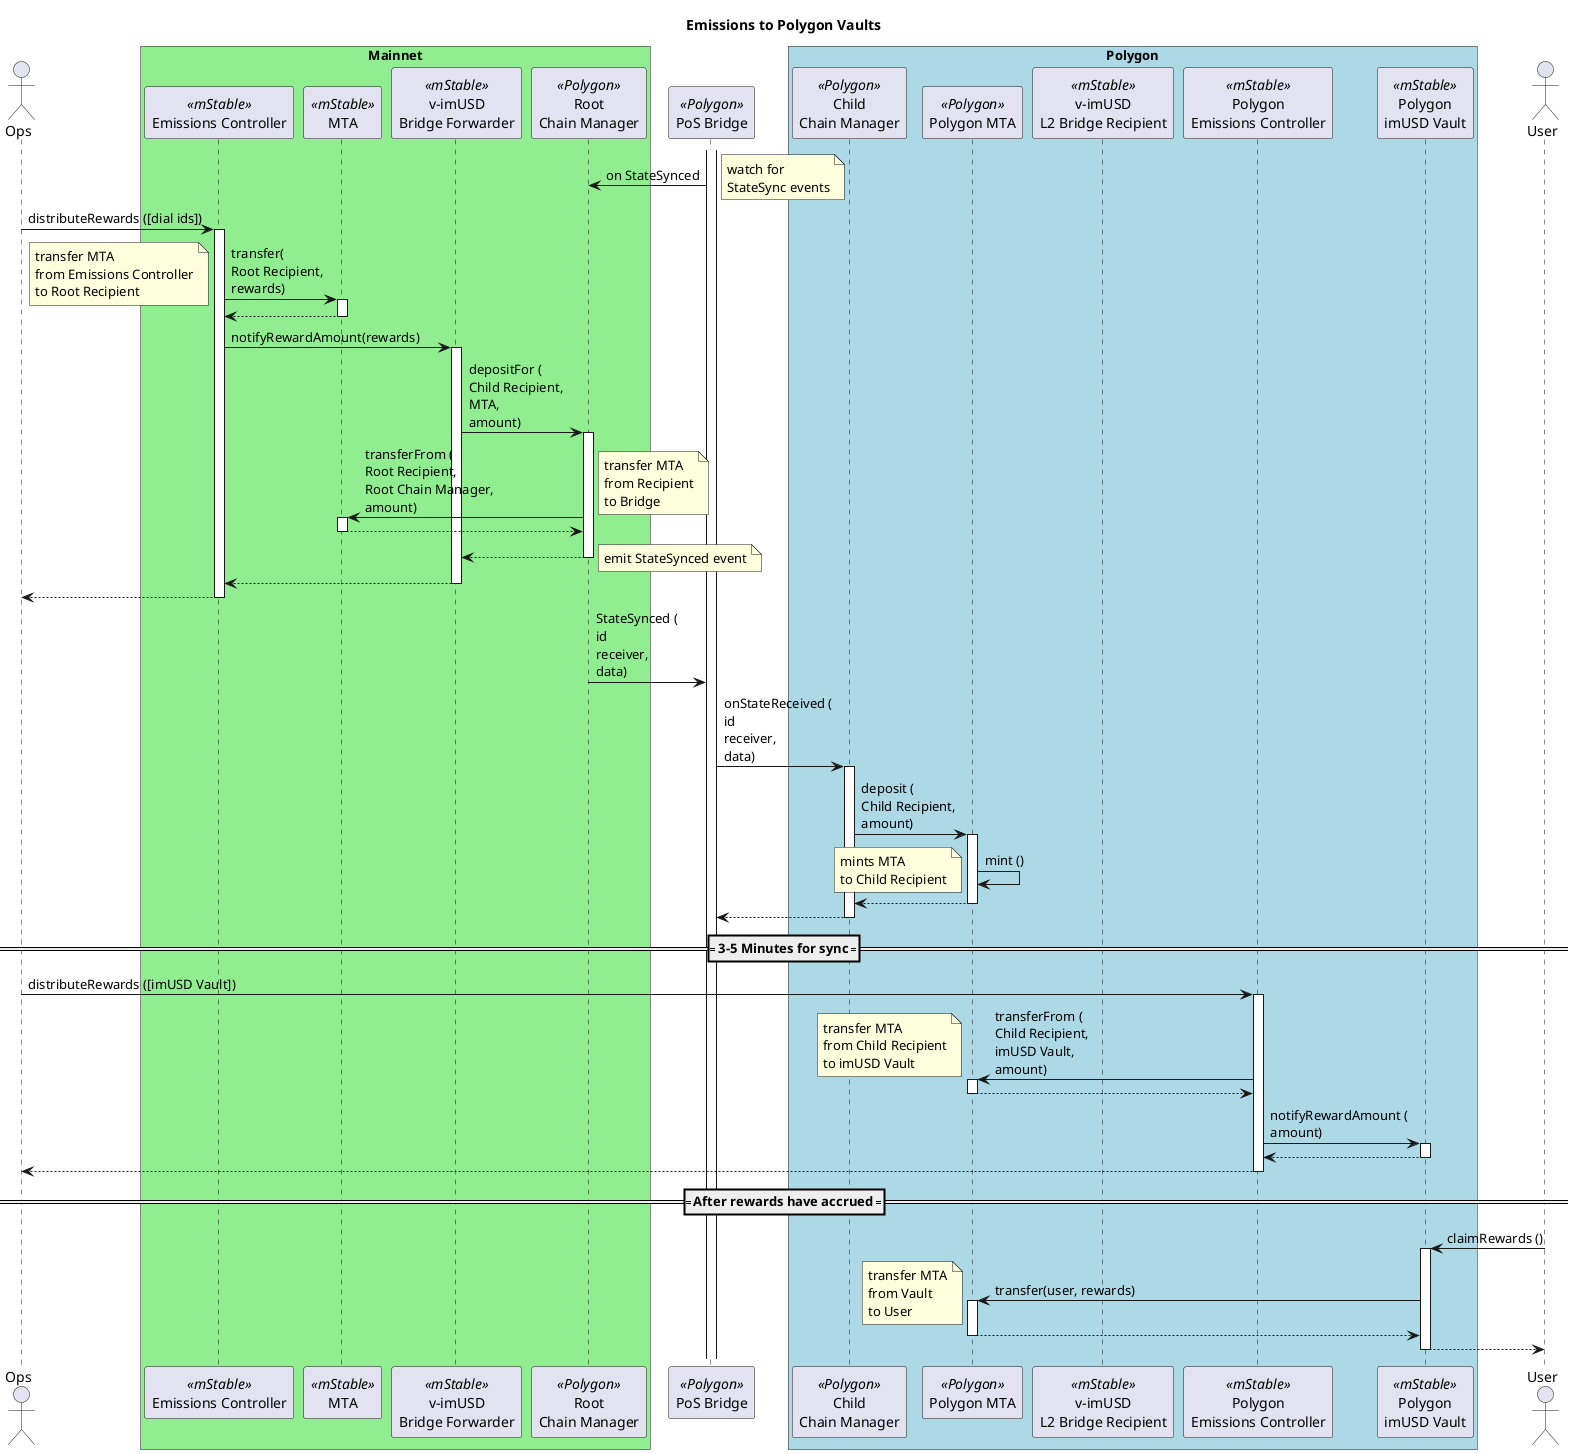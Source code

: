 @startuml

title "Emissions to Polygon Vaults"

actor Ops as ops

box "Mainnet" #LightGreen
participant "Emissions Controller" as ec <<mStable>>
participant "MTA" as mta <<mStable>>
participant "v-imUSD\nBridge Forwarder" as rr <<mStable>>
participant "Root\nChain Manager" as rcm <<Polygon>>
end box

participant "PoS Bridge" as b <<Polygon>>

box "Polygon" #LightBlue
participant "Child\nChain Manager" as ccm <<Polygon>>
participant "Polygon MTA" as pmta <<Polygon>>
participant "v-imUSD\nL2 Bridge Recipient" as cr <<mStable>>
participant "Polygon\nEmissions Controller" as cem <<mStable>>
participant "Polygon\nimUSD Vault" as vault <<mStable>>
end box

actor User as user

activate b
b -> rcm : on StateSynced
note right : watch for\nStateSync events

ops -> ec : distributeRewards ([dial ids])
activate ec
ec -> mta: transfer(\nRoot Recipient,\nrewards)
activate mta
note left: transfer MTA\nfrom Emissions Controller\nto Root Recipient
return
ec -> rr: notifyRewardAmount(rewards)
activate rr
rr -> rcm : depositFor (\nChild Recipient,\nMTA,\namount)
activate rcm
rcm -> mta : transferFrom (\nRoot Recipient,\nRoot Chain Manager,\namount)
note right : transfer MTA\nfrom Recipient\nto Bridge
activate mta
return
return
note right : emit StateSynced event
return
return

rcm -> b : StateSynced (\nid\nreceiver,\ndata)
b -> ccm : onStateReceived (\nid\nreceiver,\ndata)
activate ccm
ccm -> pmta : deposit (\nChild Recipient,\namount)
activate pmta
pmta -> pmta : mint ()
note left : mints MTA\nto Child Recipient
return
return

==== 3-5 Minutes for sync ====

ops -> cem : distributeRewards ([imUSD Vault])
activate cem
cem -> pmta : transferFrom (\nChild Recipient,\nimUSD Vault,\namount)
activate pmta
note left: transfer MTA\nfrom Child Recipient\nto imUSD Vault
return
cem -> vault : notifyRewardAmount (\namount)
activate vault
return
return

==== After rewards have accrued ====

user -> vault: claimRewards ()
activate vault
vault -> pmta: transfer(user, rewards)
activate pmta
note left: transfer MTA\nfrom Vault\nto User
return
return

@enduml